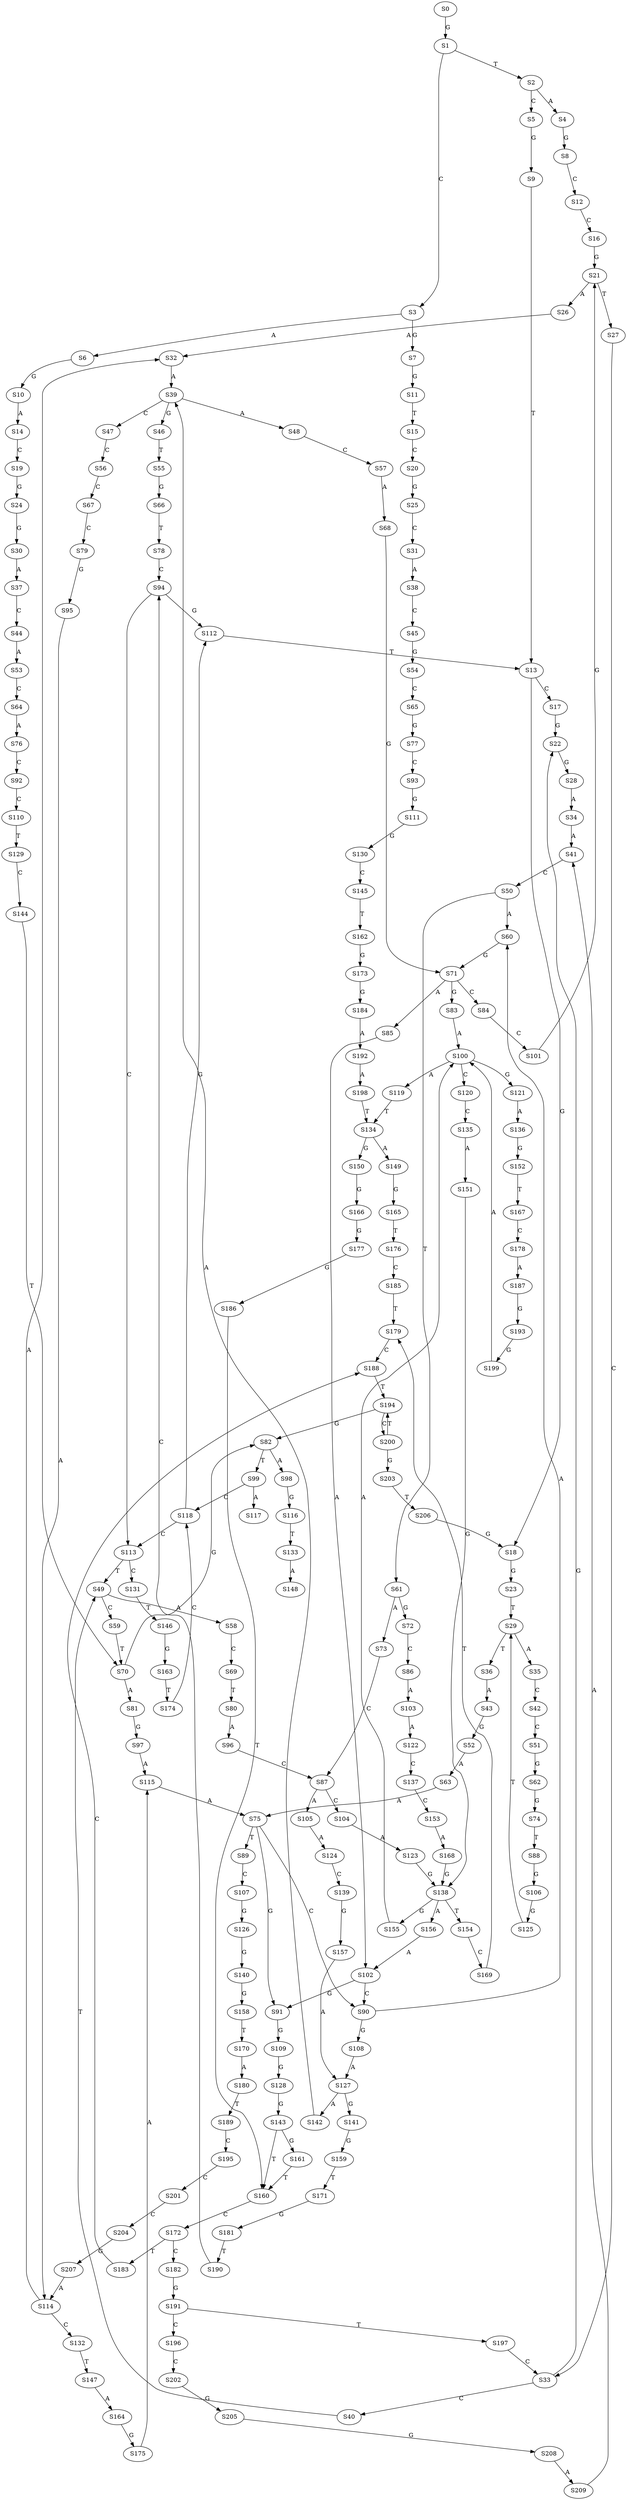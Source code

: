 strict digraph  {
	S0 -> S1 [ label = G ];
	S1 -> S2 [ label = T ];
	S1 -> S3 [ label = C ];
	S2 -> S4 [ label = A ];
	S2 -> S5 [ label = C ];
	S3 -> S6 [ label = A ];
	S3 -> S7 [ label = G ];
	S4 -> S8 [ label = G ];
	S5 -> S9 [ label = G ];
	S6 -> S10 [ label = G ];
	S7 -> S11 [ label = G ];
	S8 -> S12 [ label = C ];
	S9 -> S13 [ label = T ];
	S10 -> S14 [ label = A ];
	S11 -> S15 [ label = T ];
	S12 -> S16 [ label = C ];
	S13 -> S17 [ label = C ];
	S13 -> S18 [ label = G ];
	S14 -> S19 [ label = C ];
	S15 -> S20 [ label = C ];
	S16 -> S21 [ label = G ];
	S17 -> S22 [ label = G ];
	S18 -> S23 [ label = G ];
	S19 -> S24 [ label = G ];
	S20 -> S25 [ label = G ];
	S21 -> S26 [ label = A ];
	S21 -> S27 [ label = T ];
	S22 -> S28 [ label = G ];
	S23 -> S29 [ label = T ];
	S24 -> S30 [ label = G ];
	S25 -> S31 [ label = C ];
	S26 -> S32 [ label = A ];
	S27 -> S33 [ label = C ];
	S28 -> S34 [ label = A ];
	S29 -> S35 [ label = A ];
	S29 -> S36 [ label = T ];
	S30 -> S37 [ label = A ];
	S31 -> S38 [ label = A ];
	S32 -> S39 [ label = A ];
	S33 -> S40 [ label = C ];
	S33 -> S22 [ label = G ];
	S34 -> S41 [ label = A ];
	S35 -> S42 [ label = C ];
	S36 -> S43 [ label = A ];
	S37 -> S44 [ label = C ];
	S38 -> S45 [ label = C ];
	S39 -> S46 [ label = G ];
	S39 -> S47 [ label = C ];
	S39 -> S48 [ label = A ];
	S40 -> S49 [ label = T ];
	S41 -> S50 [ label = C ];
	S42 -> S51 [ label = C ];
	S43 -> S52 [ label = G ];
	S44 -> S53 [ label = A ];
	S45 -> S54 [ label = G ];
	S46 -> S55 [ label = T ];
	S47 -> S56 [ label = C ];
	S48 -> S57 [ label = C ];
	S49 -> S58 [ label = A ];
	S49 -> S59 [ label = C ];
	S50 -> S60 [ label = A ];
	S50 -> S61 [ label = T ];
	S51 -> S62 [ label = G ];
	S52 -> S63 [ label = A ];
	S53 -> S64 [ label = C ];
	S54 -> S65 [ label = C ];
	S55 -> S66 [ label = G ];
	S56 -> S67 [ label = C ];
	S57 -> S68 [ label = A ];
	S58 -> S69 [ label = C ];
	S59 -> S70 [ label = T ];
	S60 -> S71 [ label = G ];
	S61 -> S72 [ label = G ];
	S61 -> S73 [ label = A ];
	S62 -> S74 [ label = G ];
	S63 -> S75 [ label = A ];
	S64 -> S76 [ label = A ];
	S65 -> S77 [ label = G ];
	S66 -> S78 [ label = T ];
	S67 -> S79 [ label = C ];
	S68 -> S71 [ label = G ];
	S69 -> S80 [ label = T ];
	S70 -> S81 [ label = A ];
	S70 -> S82 [ label = G ];
	S71 -> S83 [ label = G ];
	S71 -> S84 [ label = C ];
	S71 -> S85 [ label = A ];
	S72 -> S86 [ label = C ];
	S73 -> S87 [ label = C ];
	S74 -> S88 [ label = T ];
	S75 -> S89 [ label = T ];
	S75 -> S90 [ label = C ];
	S75 -> S91 [ label = G ];
	S76 -> S92 [ label = C ];
	S77 -> S93 [ label = C ];
	S78 -> S94 [ label = C ];
	S79 -> S95 [ label = G ];
	S80 -> S96 [ label = A ];
	S81 -> S97 [ label = G ];
	S82 -> S98 [ label = A ];
	S82 -> S99 [ label = T ];
	S83 -> S100 [ label = A ];
	S84 -> S101 [ label = C ];
	S85 -> S102 [ label = A ];
	S86 -> S103 [ label = A ];
	S87 -> S104 [ label = C ];
	S87 -> S105 [ label = A ];
	S88 -> S106 [ label = G ];
	S89 -> S107 [ label = C ];
	S90 -> S108 [ label = G ];
	S90 -> S60 [ label = A ];
	S91 -> S109 [ label = G ];
	S92 -> S110 [ label = C ];
	S93 -> S111 [ label = G ];
	S94 -> S112 [ label = G ];
	S94 -> S113 [ label = C ];
	S95 -> S114 [ label = A ];
	S96 -> S87 [ label = C ];
	S97 -> S115 [ label = A ];
	S98 -> S116 [ label = G ];
	S99 -> S117 [ label = A ];
	S99 -> S118 [ label = C ];
	S100 -> S119 [ label = A ];
	S100 -> S120 [ label = C ];
	S100 -> S121 [ label = G ];
	S101 -> S21 [ label = G ];
	S102 -> S90 [ label = C ];
	S102 -> S91 [ label = G ];
	S103 -> S122 [ label = A ];
	S104 -> S123 [ label = A ];
	S105 -> S124 [ label = A ];
	S106 -> S125 [ label = G ];
	S107 -> S126 [ label = G ];
	S108 -> S127 [ label = A ];
	S109 -> S128 [ label = G ];
	S110 -> S129 [ label = T ];
	S111 -> S130 [ label = G ];
	S112 -> S13 [ label = T ];
	S113 -> S49 [ label = T ];
	S113 -> S131 [ label = C ];
	S114 -> S32 [ label = A ];
	S114 -> S132 [ label = C ];
	S115 -> S75 [ label = A ];
	S116 -> S133 [ label = T ];
	S118 -> S113 [ label = C ];
	S118 -> S112 [ label = G ];
	S119 -> S134 [ label = T ];
	S120 -> S135 [ label = C ];
	S121 -> S136 [ label = A ];
	S122 -> S137 [ label = C ];
	S123 -> S138 [ label = G ];
	S124 -> S139 [ label = C ];
	S125 -> S29 [ label = T ];
	S126 -> S140 [ label = G ];
	S127 -> S141 [ label = G ];
	S127 -> S142 [ label = A ];
	S128 -> S143 [ label = G ];
	S129 -> S144 [ label = C ];
	S130 -> S145 [ label = C ];
	S131 -> S146 [ label = T ];
	S132 -> S147 [ label = T ];
	S133 -> S148 [ label = A ];
	S134 -> S149 [ label = A ];
	S134 -> S150 [ label = G ];
	S135 -> S151 [ label = A ];
	S136 -> S152 [ label = G ];
	S137 -> S153 [ label = C ];
	S138 -> S154 [ label = T ];
	S138 -> S155 [ label = G ];
	S138 -> S156 [ label = A ];
	S139 -> S157 [ label = G ];
	S140 -> S158 [ label = G ];
	S141 -> S159 [ label = G ];
	S142 -> S39 [ label = A ];
	S143 -> S160 [ label = T ];
	S143 -> S161 [ label = G ];
	S144 -> S70 [ label = T ];
	S145 -> S162 [ label = T ];
	S146 -> S163 [ label = G ];
	S147 -> S164 [ label = A ];
	S149 -> S165 [ label = G ];
	S150 -> S166 [ label = G ];
	S151 -> S138 [ label = G ];
	S152 -> S167 [ label = T ];
	S153 -> S168 [ label = A ];
	S154 -> S169 [ label = C ];
	S155 -> S100 [ label = A ];
	S156 -> S102 [ label = A ];
	S157 -> S127 [ label = A ];
	S158 -> S170 [ label = T ];
	S159 -> S171 [ label = T ];
	S160 -> S172 [ label = C ];
	S161 -> S160 [ label = T ];
	S162 -> S173 [ label = G ];
	S163 -> S174 [ label = T ];
	S164 -> S175 [ label = G ];
	S165 -> S176 [ label = T ];
	S166 -> S177 [ label = G ];
	S167 -> S178 [ label = C ];
	S168 -> S138 [ label = G ];
	S169 -> S179 [ label = T ];
	S170 -> S180 [ label = A ];
	S171 -> S181 [ label = G ];
	S172 -> S182 [ label = C ];
	S172 -> S183 [ label = T ];
	S173 -> S184 [ label = G ];
	S174 -> S118 [ label = C ];
	S175 -> S115 [ label = A ];
	S176 -> S185 [ label = C ];
	S177 -> S186 [ label = G ];
	S178 -> S187 [ label = A ];
	S179 -> S188 [ label = C ];
	S180 -> S189 [ label = T ];
	S181 -> S190 [ label = T ];
	S182 -> S191 [ label = G ];
	S183 -> S188 [ label = C ];
	S184 -> S192 [ label = A ];
	S185 -> S179 [ label = T ];
	S186 -> S160 [ label = T ];
	S187 -> S193 [ label = G ];
	S188 -> S194 [ label = T ];
	S189 -> S195 [ label = C ];
	S190 -> S94 [ label = C ];
	S191 -> S196 [ label = C ];
	S191 -> S197 [ label = T ];
	S192 -> S198 [ label = A ];
	S193 -> S199 [ label = G ];
	S194 -> S82 [ label = G ];
	S194 -> S200 [ label = C ];
	S195 -> S201 [ label = C ];
	S196 -> S202 [ label = C ];
	S197 -> S33 [ label = C ];
	S198 -> S134 [ label = T ];
	S199 -> S100 [ label = A ];
	S200 -> S194 [ label = T ];
	S200 -> S203 [ label = G ];
	S201 -> S204 [ label = C ];
	S202 -> S205 [ label = G ];
	S203 -> S206 [ label = T ];
	S204 -> S207 [ label = G ];
	S205 -> S208 [ label = G ];
	S206 -> S18 [ label = G ];
	S207 -> S114 [ label = A ];
	S208 -> S209 [ label = A ];
	S209 -> S41 [ label = A ];
}
